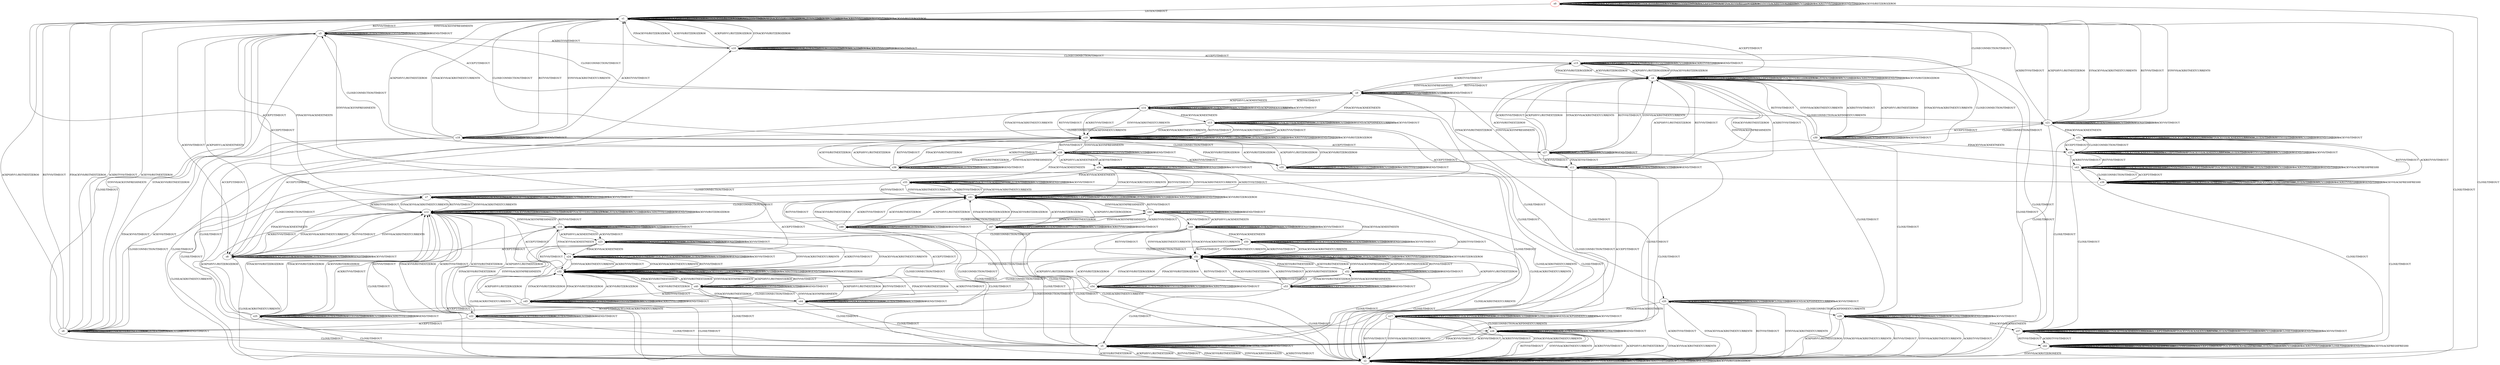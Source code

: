 digraph G {
label=""
s0 [color="red"]
s1
s2
s3
s4
s5
s6
s7
s8
s9
s10
s11
s12
s13
s14
s15
s16
s17
s18
s19
s20
s21
s22
s23
s24
s25
s26
s27
s28
s29
s30
s31
s32
s33
s34
s35
s36
s37
s38
s39
s40
s41
s42
s43
s44
s45
s46
s47
s48
s49
s50
s51
s52
s53
s54
s0 [label="s0"];
s0 -> s0[label="CLOSECONNECTION/TIMEOUT"]
s0 -> s0[label="ACKPSHVV1/RSTZEROZERO0"]
s0 -> s0[label="SYNACKVV0/RSTZEROZERO0"]
s0 -> s0[label="RSTVV0/TIMEOUT"]
s0 -> s0[label="ACCEPT/TIMEOUT"]
s0 -> s0[label="FINACKVV0/RSTZEROZERO0"]
s0 -> s1[label="LISTEN/TIMEOUT"]
s0 -> s0[label="SYNVV0/ACKRSTZERONEXT0"]
s0 -> s0[label="RCV/TIMEOUT"]
s0 -> s0[label="ACKRSTVV0/TIMEOUT"]
s0 -> s2[label="CLOSE/TIMEOUT"]
s0 -> s0[label="SEND/TIMEOUT"]
s0 -> s0[label="ACKVV0/RSTZEROZERO0"]
s1 [label="s1"];
s1 -> s1[label="CLOSECONNECTION/TIMEOUT"]
s1 -> s1[label="ACKPSHVV1/RSTZEROZERO0"]
s1 -> s1[label="SYNACKVV0/RSTZEROZERO0"]
s1 -> s1[label="RSTVV0/TIMEOUT"]
s1 -> s4[label="ACCEPT/TIMEOUT"]
s1 -> s1[label="FINACKVV0/RSTZEROZERO0"]
s1 -> s1[label="LISTEN/TIMEOUT"]
s1 -> s3[label="SYNVV0/ACKSYNFRESHNEXT0"]
s1 -> s1[label="RCV/TIMEOUT"]
s1 -> s1[label="ACKRSTVV0/TIMEOUT"]
s1 -> s2[label="CLOSE/TIMEOUT"]
s1 -> s1[label="SEND/TIMEOUT"]
s1 -> s1[label="ACKVV0/RSTZEROZERO0"]
s2 [label="s2"];
s2 -> s2[label="CLOSECONNECTION/TIMEOUT"]
s2 -> s2[label="ACKPSHVV1/RSTZEROZERO0"]
s2 -> s2[label="SYNACKVV0/RSTZEROZERO0"]
s2 -> s2[label="RSTVV0/TIMEOUT"]
s2 -> s2[label="ACCEPT/TIMEOUT"]
s2 -> s2[label="FINACKVV0/RSTZEROZERO0"]
s2 -> s2[label="LISTEN/TIMEOUT"]
s2 -> s2[label="SYNVV0/ACKRSTZERONEXT0"]
s2 -> s2[label="RCV/TIMEOUT"]
s2 -> s2[label="ACKRSTVV0/TIMEOUT"]
s2 -> s2[label="CLOSE/TIMEOUT"]
s2 -> s2[label="SEND/TIMEOUT"]
s2 -> s2[label="ACKVV0/RSTZEROZERO0"]
s3 [label="s3"];
s3 -> s3[label="CLOSECONNECTION/TIMEOUT"]
s3 -> s8[label="ACKPSHVV1/ACKNEXTNEXT0"]
s3 -> s6[label="SYNACKVV0/RSTNEXTZERO0"]
s3 -> s1[label="RSTVV0/TIMEOUT"]
s3 -> s9[label="ACCEPT/TIMEOUT"]
s3 -> s7[label="FINACKVV0/ACKNEXTNEXT0"]
s3 -> s3[label="LISTEN/TIMEOUT"]
s3 -> s3[label="SYNVV0/TIMEOUT"]
s3 -> s3[label="RCV/TIMEOUT"]
s3 -> s10[label="ACKRSTVV0/TIMEOUT"]
s3 -> s5[label="CLOSE/TIMEOUT"]
s3 -> s3[label="SEND/TIMEOUT"]
s3 -> s8[label="ACKVV0/TIMEOUT"]
s4 [label="s4"];
s4 -> s1[label="CLOSECONNECTION/TIMEOUT"]
s4 -> s4[label="ACKPSHVV1/RSTZEROZERO0"]
s4 -> s4[label="SYNACKVV0/RSTZEROZERO0"]
s4 -> s4[label="RSTVV0/TIMEOUT"]
s4 -> s4[label="ACCEPT/TIMEOUT"]
s4 -> s4[label="FINACKVV0/RSTZEROZERO0"]
s4 -> s4[label="LISTEN/TIMEOUT"]
s4 -> s9[label="SYNVV0/ACKSYNFRESHNEXT0"]
s4 -> s4[label="RCV/TIMEOUT"]
s4 -> s4[label="ACKRSTVV0/TIMEOUT"]
s4 -> s2[label="CLOSE/TIMEOUT"]
s4 -> s4[label="SEND/TIMEOUT"]
s4 -> s4[label="ACKVV0/RSTZEROZERO0"]
s5 [label="s5"];
s5 -> s5[label="CLOSECONNECTION/TIMEOUT"]
s5 -> s2[label="ACKPSHVV1/RSTNEXTZERO0"]
s5 -> s5[label="SYNACKVV0/RSTNEXTZERO0"]
s5 -> s2[label="RSTVV0/TIMEOUT"]
s5 -> s5[label="ACCEPT/TIMEOUT"]
s5 -> s2[label="FINACKVV0/RSTNEXTZERO0"]
s5 -> s5[label="LISTEN/TIMEOUT"]
s5 -> s2[label="SYNVV0/ACKRSTZERONEXT0"]
s5 -> s5[label="RCV/TIMEOUT"]
s5 -> s2[label="ACKRSTVV0/TIMEOUT"]
s5 -> s5[label="CLOSE/TIMEOUT"]
s5 -> s5[label="SEND/TIMEOUT"]
s5 -> s2[label="ACKVV0/RSTNEXTZERO0"]
s6 [label="s6"];
s6 -> s6[label="CLOSECONNECTION/TIMEOUT"]
s6 -> s1[label="ACKPSHVV1/RSTNEXTZERO0"]
s6 -> s6[label="SYNACKVV0/RSTNEXTZERO0"]
s6 -> s1[label="RSTVV0/TIMEOUT"]
s6 -> s11[label="ACCEPT/TIMEOUT"]
s6 -> s1[label="FINACKVV0/RSTNEXTZERO0"]
s6 -> s6[label="LISTEN/TIMEOUT"]
s6 -> s3[label="SYNVV0/ACKSYNFRESHNEXT0"]
s6 -> s6[label="RCV/TIMEOUT"]
s6 -> s1[label="ACKRSTVV0/TIMEOUT"]
s6 -> s5[label="CLOSE/TIMEOUT"]
s6 -> s6[label="SEND/TIMEOUT"]
s6 -> s1[label="ACKVV0/RSTNEXTZERO0"]
s7 [label="s7"];
s7 -> s7[label="CLOSECONNECTION/TIMEOUT"]
s7 -> s7[label="ACKPSHVV1/ACKNEXTNEXT0"]
s7 -> s12[label="SYNACKVV0/ACKRSTNEXTCURRENT0"]
s7 -> s12[label="RSTVV0/TIMEOUT"]
s7 -> s13[label="ACCEPT/TIMEOUT"]
s7 -> s7[label="FINACKVV0/ACKNEXTNEXT0"]
s7 -> s7[label="LISTEN/TIMEOUT"]
s7 -> s12[label="SYNVV0/ACKRSTNEXTCURRENT0"]
s7 -> s7[label="RCV/TIMEOUT"]
s7 -> s12[label="ACKRSTVV0/TIMEOUT"]
s7 -> s2[label="CLOSE/ACKRSTNEXTCURRENT0"]
s7 -> s7[label="SEND/TIMEOUT"]
s7 -> s7[label="ACKVV0/TIMEOUT"]
s8 [label="s8"];
s8 -> s8[label="CLOSECONNECTION/TIMEOUT"]
s8 -> s8[label="ACKPSHVV1/ACKNEXTNEXT0"]
s8 -> s12[label="SYNACKVV0/ACKRSTNEXTCURRENT0"]
s8 -> s12[label="RSTVV0/TIMEOUT"]
s8 -> s14[label="ACCEPT/TIMEOUT"]
s8 -> s7[label="FINACKVV0/ACKNEXTNEXT0"]
s8 -> s8[label="LISTEN/TIMEOUT"]
s8 -> s12[label="SYNVV0/ACKRSTNEXTCURRENT0"]
s8 -> s8[label="RCV/TIMEOUT"]
s8 -> s12[label="ACKRSTVV0/TIMEOUT"]
s8 -> s2[label="CLOSE/ACKRSTNEXTCURRENT0"]
s8 -> s8[label="SEND/TIMEOUT"]
s8 -> s8[label="ACKVV0/TIMEOUT"]
s9 [label="s9"];
s9 -> s3[label="CLOSECONNECTION/TIMEOUT"]
s9 -> s14[label="ACKPSHVV1/ACKNEXTNEXT0"]
s9 -> s11[label="SYNACKVV0/RSTNEXTZERO0"]
s9 -> s4[label="RSTVV0/TIMEOUT"]
s9 -> s9[label="ACCEPT/TIMEOUT"]
s9 -> s13[label="FINACKVV0/ACKNEXTNEXT0"]
s9 -> s9[label="LISTEN/TIMEOUT"]
s9 -> s9[label="SYNVV0/TIMEOUT"]
s9 -> s9[label="RCV/TIMEOUT"]
s9 -> s15[label="ACKRSTVV0/TIMEOUT"]
s9 -> s5[label="CLOSE/TIMEOUT"]
s9 -> s9[label="SEND/TIMEOUT"]
s9 -> s14[label="ACKVV0/TIMEOUT"]
s10 [label="s10"];
s10 -> s10[label="CLOSECONNECTION/TIMEOUT"]
s10 -> s1[label="ACKPSHVV1/RSTZEROZERO0"]
s10 -> s1[label="SYNACKVV0/RSTZEROZERO0"]
s10 -> s10[label="RSTVV0/TIMEOUT"]
s10 -> s15[label="ACCEPT/TIMEOUT"]
s10 -> s1[label="FINACKVV0/RSTZEROZERO0"]
s10 -> s10[label="LISTEN/TIMEOUT"]
s10 -> s10[label="SYNVV0/TIMEOUT"]
s10 -> s10[label="RCV/TIMEOUT"]
s10 -> s10[label="ACKRSTVV0/TIMEOUT"]
s10 -> s2[label="CLOSE/TIMEOUT"]
s10 -> s10[label="SEND/TIMEOUT"]
s10 -> s1[label="ACKVV0/RSTZEROZERO0"]
s11 [label="s11"];
s11 -> s6[label="CLOSECONNECTION/TIMEOUT"]
s11 -> s4[label="ACKPSHVV1/RSTNEXTZERO0"]
s11 -> s11[label="SYNACKVV0/RSTNEXTZERO0"]
s11 -> s4[label="RSTVV0/TIMEOUT"]
s11 -> s11[label="ACCEPT/TIMEOUT"]
s11 -> s4[label="FINACKVV0/RSTNEXTZERO0"]
s11 -> s11[label="LISTEN/TIMEOUT"]
s11 -> s9[label="SYNVV0/ACKSYNFRESHNEXT0"]
s11 -> s11[label="RCV/TIMEOUT"]
s11 -> s4[label="ACKRSTVV0/TIMEOUT"]
s11 -> s5[label="CLOSE/TIMEOUT"]
s11 -> s11[label="SEND/TIMEOUT"]
s11 -> s4[label="ACKVV0/RSTNEXTZERO0"]
s12 [label="s12"];
s12 -> s12[label="CLOSECONNECTION/TIMEOUT"]
s12 -> s12[label="ACKPSHVV1/RSTZEROZERO0"]
s12 -> s12[label="SYNACKVV0/RSTZEROZERO0"]
s12 -> s12[label="RSTVV0/TIMEOUT"]
s12 -> s1[label="ACCEPT/TIMEOUT"]
s12 -> s12[label="FINACKVV0/RSTZEROZERO0"]
s12 -> s12[label="LISTEN/TIMEOUT"]
s12 -> s16[label="SYNVV0/ACKSYNFRESHNEXT0"]
s12 -> s12[label="RCV/TIMEOUT"]
s12 -> s12[label="ACKRSTVV0/TIMEOUT"]
s12 -> s2[label="CLOSE/TIMEOUT"]
s12 -> s12[label="SEND/TIMEOUT"]
s12 -> s12[label="ACKVV0/RSTZEROZERO0"]
s13 [label="s13"];
s13 -> s18[label="CLOSECONNECTION/ACKFINNEXTCURRENT0"]
s13 -> s13[label="ACKPSHVV1/ACKNEXTNEXT0"]
s13 -> s19[label="SYNACKVV0/ACKRSTNEXTCURRENT0"]
s13 -> s19[label="RSTVV0/TIMEOUT"]
s13 -> s13[label="ACCEPT/TIMEOUT"]
s13 -> s13[label="FINACKVV0/ACKNEXTNEXT0"]
s13 -> s13[label="LISTEN/TIMEOUT"]
s13 -> s19[label="SYNVV0/ACKRSTNEXTCURRENT0"]
s13 -> s13[label="RCV/TIMEOUT"]
s13 -> s19[label="ACKRSTVV0/TIMEOUT"]
s13 -> s17[label="CLOSE/TIMEOUT"]
s13 -> s13[label="SEND/ACKPSHNEXTCURRENT1"]
s13 -> s13[label="ACKVV0/TIMEOUT"]
s14 [label="s14"];
s14 -> s21[label="CLOSECONNECTION/ACKFINNEXTCURRENT0"]
s14 -> s14[label="ACKPSHVV1/ACKNEXTNEXT0"]
s14 -> s19[label="SYNACKVV0/ACKRSTNEXTCURRENT0"]
s14 -> s19[label="RSTVV0/TIMEOUT"]
s14 -> s14[label="ACCEPT/TIMEOUT"]
s14 -> s13[label="FINACKVV0/ACKNEXTNEXT0"]
s14 -> s14[label="LISTEN/TIMEOUT"]
s14 -> s19[label="SYNVV0/ACKRSTNEXTCURRENT0"]
s14 -> s14[label="RCV/TIMEOUT"]
s14 -> s19[label="ACKRSTVV0/TIMEOUT"]
s14 -> s20[label="CLOSE/TIMEOUT"]
s14 -> s14[label="SEND/ACKPSHNEXTCURRENT1"]
s14 -> s14[label="ACKVV0/TIMEOUT"]
s15 [label="s15"];
s15 -> s10[label="CLOSECONNECTION/TIMEOUT"]
s15 -> s4[label="ACKPSHVV1/RSTZEROZERO0"]
s15 -> s4[label="SYNACKVV0/RSTZEROZERO0"]
s15 -> s15[label="RSTVV0/TIMEOUT"]
s15 -> s15[label="ACCEPT/TIMEOUT"]
s15 -> s4[label="FINACKVV0/RSTZEROZERO0"]
s15 -> s15[label="LISTEN/TIMEOUT"]
s15 -> s15[label="SYNVV0/TIMEOUT"]
s15 -> s15[label="RCV/TIMEOUT"]
s15 -> s15[label="ACKRSTVV0/TIMEOUT"]
s15 -> s2[label="CLOSE/TIMEOUT"]
s15 -> s15[label="SEND/TIMEOUT"]
s15 -> s4[label="ACKVV0/RSTZEROZERO0"]
s16 [label="s16"];
s16 -> s16[label="CLOSECONNECTION/TIMEOUT"]
s16 -> s23[label="ACKPSHVV1/ACKNEXTNEXT0"]
s16 -> s22[label="SYNACKVV0/RSTNEXTZERO0"]
s16 -> s12[label="RSTVV0/TIMEOUT"]
s16 -> s3[label="ACCEPT/TIMEOUT"]
s16 -> s24[label="FINACKVV0/ACKNEXTNEXT0"]
s16 -> s16[label="LISTEN/TIMEOUT"]
s16 -> s16[label="SYNVV0/TIMEOUT"]
s16 -> s16[label="RCV/TIMEOUT"]
s16 -> s25[label="ACKRSTVV0/TIMEOUT"]
s16 -> s5[label="CLOSE/TIMEOUT"]
s16 -> s16[label="SEND/TIMEOUT"]
s16 -> s23[label="ACKVV0/TIMEOUT"]
s17 [label="s17"];
s17 -> s26[label="CLOSECONNECTION/ACKFINNEXTCURRENT0"]
s17 -> s17[label="ACKPSHVV1/ACKNEXTNEXT0"]
s17 -> s2[label="SYNACKVV0/ACKRSTNEXTCURRENT0"]
s17 -> s2[label="RSTVV0/TIMEOUT"]
s17 -> s17[label="ACCEPT/TIMEOUT"]
s17 -> s17[label="FINACKVV0/ACKNEXTNEXT0"]
s17 -> s17[label="LISTEN/TIMEOUT"]
s17 -> s2[label="SYNVV0/ACKRSTNEXTCURRENT0"]
s17 -> s17[label="RCV/TIMEOUT"]
s17 -> s2[label="ACKRSTVV0/TIMEOUT"]
s17 -> s17[label="CLOSE/TIMEOUT"]
s17 -> s17[label="SEND/ACKPSHNEXTCURRENT1"]
s17 -> s17[label="ACKVV0/TIMEOUT"]
s18 [label="s18"];
s18 -> s18[label="CLOSECONNECTION/TIMEOUT"]
s18 -> s1[label="ACKPSHVV1/RSTNEXTZERO0"]
s18 -> s1[label="SYNACKVV0/ACKRSTNEXTCURRENT0"]
s18 -> s1[label="RSTVV0/TIMEOUT"]
s18 -> s27[label="ACCEPT/TIMEOUT"]
s18 -> s6[label="FINACKVV0/TIMEOUT"]
s18 -> s18[label="LISTEN/TIMEOUT"]
s18 -> s1[label="SYNVV0/ACKRSTNEXTCURRENT0"]
s18 -> s18[label="RCV/TIMEOUT"]
s18 -> s1[label="ACKRSTVV0/TIMEOUT"]
s18 -> s26[label="CLOSE/TIMEOUT"]
s18 -> s18[label="SEND/TIMEOUT"]
s18 -> s6[label="ACKVV0/TIMEOUT"]
s19 [label="s19"];
s19 -> s1[label="CLOSECONNECTION/TIMEOUT"]
s19 -> s19[label="ACKPSHVV1/RSTZEROZERO0"]
s19 -> s19[label="SYNACKVV0/RSTZEROZERO0"]
s19 -> s19[label="RSTVV0/TIMEOUT"]
s19 -> s19[label="ACCEPT/TIMEOUT"]
s19 -> s19[label="FINACKVV0/RSTZEROZERO0"]
s19 -> s19[label="LISTEN/TIMEOUT"]
s19 -> s28[label="SYNVV0/ACKSYNFRESHNEXT0"]
s19 -> s19[label="RCV/TIMEOUT"]
s19 -> s19[label="ACKRSTVV0/TIMEOUT"]
s19 -> s2[label="CLOSE/TIMEOUT"]
s19 -> s19[label="SEND/TIMEOUT"]
s19 -> s19[label="ACKVV0/RSTZEROZERO0"]
s20 [label="s20"];
s20 -> s29[label="CLOSECONNECTION/ACKFINNEXTCURRENT0"]
s20 -> s20[label="ACKPSHVV1/ACKNEXTNEXT0"]
s20 -> s2[label="SYNACKVV0/ACKRSTNEXTCURRENT0"]
s20 -> s2[label="RSTVV0/TIMEOUT"]
s20 -> s20[label="ACCEPT/TIMEOUT"]
s20 -> s17[label="FINACKVV0/ACKNEXTNEXT0"]
s20 -> s20[label="LISTEN/TIMEOUT"]
s20 -> s2[label="SYNVV0/ACKRSTNEXTCURRENT0"]
s20 -> s20[label="RCV/TIMEOUT"]
s20 -> s2[label="ACKRSTVV0/TIMEOUT"]
s20 -> s20[label="CLOSE/TIMEOUT"]
s20 -> s20[label="SEND/ACKPSHNEXTCURRENT1"]
s20 -> s20[label="ACKVV0/TIMEOUT"]
s21 [label="s21"];
s21 -> s21[label="CLOSECONNECTION/TIMEOUT"]
s21 -> s1[label="ACKPSHVV1/RSTNEXTZERO0"]
s21 -> s1[label="SYNACKVV0/ACKRSTNEXTCURRENT0"]
s21 -> s1[label="RSTVV0/TIMEOUT"]
s21 -> s30[label="ACCEPT/TIMEOUT"]
s21 -> s31[label="FINACKVV0/ACKNEXTNEXT0"]
s21 -> s21[label="LISTEN/TIMEOUT"]
s21 -> s1[label="SYNVV0/ACKRSTNEXTCURRENT0"]
s21 -> s21[label="RCV/TIMEOUT"]
s21 -> s1[label="ACKRSTVV0/TIMEOUT"]
s21 -> s29[label="CLOSE/TIMEOUT"]
s21 -> s21[label="SEND/TIMEOUT"]
s21 -> s21[label="ACKVV0/TIMEOUT"]
s22 [label="s22"];
s22 -> s22[label="CLOSECONNECTION/TIMEOUT"]
s22 -> s12[label="ACKPSHVV1/RSTNEXTZERO0"]
s22 -> s22[label="SYNACKVV0/RSTNEXTZERO0"]
s22 -> s12[label="RSTVV0/TIMEOUT"]
s22 -> s6[label="ACCEPT/TIMEOUT"]
s22 -> s12[label="FINACKVV0/RSTNEXTZERO0"]
s22 -> s22[label="LISTEN/TIMEOUT"]
s22 -> s16[label="SYNVV0/ACKSYNFRESHNEXT0"]
s22 -> s22[label="RCV/TIMEOUT"]
s22 -> s12[label="ACKRSTVV0/TIMEOUT"]
s22 -> s5[label="CLOSE/TIMEOUT"]
s22 -> s22[label="SEND/TIMEOUT"]
s22 -> s12[label="ACKVV0/RSTNEXTZERO0"]
s23 [label="s23"];
s23 -> s23[label="CLOSECONNECTION/TIMEOUT"]
s23 -> s23[label="ACKPSHVV1/ACKNEXTNEXT0"]
s23 -> s32[label="SYNACKVV0/ACKRSTNEXTCURRENT0"]
s23 -> s32[label="RSTVV0/TIMEOUT"]
s23 -> s8[label="ACCEPT/TIMEOUT"]
s23 -> s24[label="FINACKVV0/ACKNEXTNEXT0"]
s23 -> s23[label="LISTEN/TIMEOUT"]
s23 -> s32[label="SYNVV0/ACKRSTNEXTCURRENT0"]
s23 -> s23[label="RCV/TIMEOUT"]
s23 -> s32[label="ACKRSTVV0/TIMEOUT"]
s23 -> s2[label="CLOSE/ACKRSTNEXTCURRENT0"]
s23 -> s23[label="SEND/TIMEOUT"]
s23 -> s23[label="ACKVV0/TIMEOUT"]
s24 [label="s24"];
s24 -> s24[label="CLOSECONNECTION/TIMEOUT"]
s24 -> s24[label="ACKPSHVV1/ACKNEXTNEXT0"]
s24 -> s32[label="SYNACKVV0/ACKRSTNEXTCURRENT0"]
s24 -> s32[label="RSTVV0/TIMEOUT"]
s24 -> s7[label="ACCEPT/TIMEOUT"]
s24 -> s24[label="FINACKVV0/ACKNEXTNEXT0"]
s24 -> s24[label="LISTEN/TIMEOUT"]
s24 -> s32[label="SYNVV0/ACKRSTNEXTCURRENT0"]
s24 -> s24[label="RCV/TIMEOUT"]
s24 -> s32[label="ACKRSTVV0/TIMEOUT"]
s24 -> s2[label="CLOSE/ACKRSTNEXTCURRENT0"]
s24 -> s24[label="SEND/TIMEOUT"]
s24 -> s24[label="ACKVV0/TIMEOUT"]
s25 [label="s25"];
s25 -> s25[label="CLOSECONNECTION/TIMEOUT"]
s25 -> s12[label="ACKPSHVV1/RSTZEROZERO0"]
s25 -> s12[label="SYNACKVV0/RSTZEROZERO0"]
s25 -> s25[label="RSTVV0/TIMEOUT"]
s25 -> s10[label="ACCEPT/TIMEOUT"]
s25 -> s12[label="FINACKVV0/RSTZEROZERO0"]
s25 -> s25[label="LISTEN/TIMEOUT"]
s25 -> s25[label="SYNVV0/TIMEOUT"]
s25 -> s25[label="RCV/TIMEOUT"]
s25 -> s25[label="ACKRSTVV0/TIMEOUT"]
s25 -> s2[label="CLOSE/TIMEOUT"]
s25 -> s25[label="SEND/TIMEOUT"]
s25 -> s12[label="ACKVV0/RSTZEROZERO0"]
s26 [label="s26"];
s26 -> s26[label="CLOSECONNECTION/TIMEOUT"]
s26 -> s2[label="ACKPSHVV1/RSTNEXTZERO0"]
s26 -> s2[label="SYNACKVV0/ACKRSTNEXTCURRENT0"]
s26 -> s2[label="RSTVV0/TIMEOUT"]
s26 -> s26[label="ACCEPT/TIMEOUT"]
s26 -> s5[label="FINACKVV0/TIMEOUT"]
s26 -> s26[label="LISTEN/TIMEOUT"]
s26 -> s2[label="SYNVV0/ACKRSTNEXTCURRENT0"]
s26 -> s26[label="RCV/TIMEOUT"]
s26 -> s2[label="ACKRSTVV0/TIMEOUT"]
s26 -> s26[label="CLOSE/TIMEOUT"]
s26 -> s26[label="SEND/TIMEOUT"]
s26 -> s5[label="ACKVV0/TIMEOUT"]
s27 [label="s27"];
s27 -> s18[label="CLOSECONNECTION/TIMEOUT"]
s27 -> s4[label="ACKPSHVV1/RSTNEXTZERO0"]
s27 -> s4[label="SYNACKVV0/ACKRSTNEXTCURRENT0"]
s27 -> s4[label="RSTVV0/TIMEOUT"]
s27 -> s27[label="ACCEPT/TIMEOUT"]
s27 -> s11[label="FINACKVV0/TIMEOUT"]
s27 -> s27[label="LISTEN/TIMEOUT"]
s27 -> s4[label="SYNVV0/ACKRSTNEXTCURRENT0"]
s27 -> s27[label="RCV/TIMEOUT"]
s27 -> s4[label="ACKRSTVV0/TIMEOUT"]
s27 -> s26[label="CLOSE/TIMEOUT"]
s27 -> s27[label="SEND/TIMEOUT"]
s27 -> s11[label="ACKVV0/TIMEOUT"]
s28 [label="s28"];
s28 -> s3[label="CLOSECONNECTION/TIMEOUT"]
s28 -> s34[label="ACKPSHVV1/ACKNEXTNEXT0"]
s28 -> s36[label="SYNACKVV0/RSTNEXTZERO0"]
s28 -> s19[label="RSTVV0/TIMEOUT"]
s28 -> s28[label="ACCEPT/TIMEOUT"]
s28 -> s33[label="FINACKVV0/ACKNEXTNEXT0"]
s28 -> s28[label="LISTEN/TIMEOUT"]
s28 -> s28[label="SYNVV0/TIMEOUT"]
s28 -> s28[label="RCV/TIMEOUT"]
s28 -> s35[label="ACKRSTVV0/TIMEOUT"]
s28 -> s5[label="CLOSE/TIMEOUT"]
s28 -> s28[label="SEND/TIMEOUT"]
s28 -> s34[label="ACKVV0/TIMEOUT"]
s29 [label="s29"];
s29 -> s29[label="CLOSECONNECTION/TIMEOUT"]
s29 -> s2[label="ACKPSHVV1/RSTNEXTZERO0"]
s29 -> s2[label="SYNACKVV0/ACKRSTNEXTCURRENT0"]
s29 -> s2[label="RSTVV0/TIMEOUT"]
s29 -> s29[label="ACCEPT/TIMEOUT"]
s29 -> s37[label="FINACKVV0/ACKNEXTNEXT0"]
s29 -> s29[label="LISTEN/TIMEOUT"]
s29 -> s2[label="SYNVV0/ACKRSTNEXTCURRENT0"]
s29 -> s29[label="RCV/TIMEOUT"]
s29 -> s2[label="ACKRSTVV0/TIMEOUT"]
s29 -> s29[label="CLOSE/TIMEOUT"]
s29 -> s29[label="SEND/TIMEOUT"]
s29 -> s29[label="ACKVV0/TIMEOUT"]
s30 [label="s30"];
s30 -> s21[label="CLOSECONNECTION/TIMEOUT"]
s30 -> s4[label="ACKPSHVV1/RSTNEXTZERO0"]
s30 -> s4[label="SYNACKVV0/ACKRSTNEXTCURRENT0"]
s30 -> s4[label="RSTVV0/TIMEOUT"]
s30 -> s30[label="ACCEPT/TIMEOUT"]
s30 -> s38[label="FINACKVV0/ACKNEXTNEXT0"]
s30 -> s30[label="LISTEN/TIMEOUT"]
s30 -> s4[label="SYNVV0/ACKRSTNEXTCURRENT0"]
s30 -> s30[label="RCV/TIMEOUT"]
s30 -> s4[label="ACKRSTVV0/TIMEOUT"]
s30 -> s29[label="CLOSE/TIMEOUT"]
s30 -> s30[label="SEND/TIMEOUT"]
s30 -> s30[label="ACKVV0/TIMEOUT"]
s31 [label="s31"];
s31 -> s31[label="CLOSECONNECTION/TIMEOUT"]
s31 -> s31[label="ACKPSHVV1/ACKNEXTCURRENT0"]
s31 -> s31[label="SYNACKVV0/ACKNEXTCURRENT0"]
s31 -> s39[label="RSTVV0/TIMEOUT"]
s31 -> s38[label="ACCEPT/TIMEOUT"]
s31 -> s31[label="FINACKVV0/ACKNEXTCURRENT0"]
s31 -> s31[label="LISTEN/TIMEOUT"]
s31 -> s31[label="SYNVV0/TIMEOUT"]
s31 -> s31[label="RCV/TIMEOUT"]
s31 -> s39[label="ACKRSTVV0/TIMEOUT"]
s31 -> s37[label="CLOSE/TIMEOUT"]
s31 -> s31[label="SEND/TIMEOUT"]
s31 -> s31[label="ACKVV0/TIMEOUT"]
s32 [label="s32"];
s32 -> s32[label="CLOSECONNECTION/TIMEOUT"]
s32 -> s32[label="ACKPSHVV1/RSTZEROZERO0"]
s32 -> s32[label="SYNACKVV0/RSTZEROZERO0"]
s32 -> s32[label="RSTVV0/TIMEOUT"]
s32 -> s12[label="ACCEPT/TIMEOUT"]
s32 -> s32[label="FINACKVV0/RSTZEROZERO0"]
s32 -> s32[label="LISTEN/TIMEOUT"]
s32 -> s40[label="SYNVV0/ACKSYNFRESHNEXT0"]
s32 -> s32[label="RCV/TIMEOUT"]
s32 -> s32[label="ACKRSTVV0/TIMEOUT"]
s32 -> s2[label="CLOSE/TIMEOUT"]
s32 -> s32[label="SEND/TIMEOUT"]
s32 -> s32[label="ACKVV0/RSTZEROZERO0"]
s33 [label="s33"];
s33 -> s7[label="CLOSECONNECTION/TIMEOUT"]
s33 -> s33[label="ACKPSHVV1/ACKNEXTNEXT0"]
s33 -> s41[label="SYNACKVV0/ACKRSTNEXTCURRENT0"]
s33 -> s41[label="RSTVV0/TIMEOUT"]
s33 -> s33[label="ACCEPT/TIMEOUT"]
s33 -> s33[label="FINACKVV0/ACKNEXTNEXT0"]
s33 -> s33[label="LISTEN/TIMEOUT"]
s33 -> s41[label="SYNVV0/ACKRSTNEXTCURRENT0"]
s33 -> s33[label="RCV/TIMEOUT"]
s33 -> s41[label="ACKRSTVV0/TIMEOUT"]
s33 -> s2[label="CLOSE/ACKRSTNEXTCURRENT0"]
s33 -> s33[label="SEND/TIMEOUT"]
s33 -> s33[label="ACKVV0/TIMEOUT"]
s34 [label="s34"];
s34 -> s8[label="CLOSECONNECTION/TIMEOUT"]
s34 -> s34[label="ACKPSHVV1/ACKNEXTNEXT0"]
s34 -> s41[label="SYNACKVV0/ACKRSTNEXTCURRENT0"]
s34 -> s41[label="RSTVV0/TIMEOUT"]
s34 -> s34[label="ACCEPT/TIMEOUT"]
s34 -> s33[label="FINACKVV0/ACKNEXTNEXT0"]
s34 -> s34[label="LISTEN/TIMEOUT"]
s34 -> s41[label="SYNVV0/ACKRSTNEXTCURRENT0"]
s34 -> s34[label="RCV/TIMEOUT"]
s34 -> s41[label="ACKRSTVV0/TIMEOUT"]
s34 -> s2[label="CLOSE/ACKRSTNEXTCURRENT0"]
s34 -> s34[label="SEND/TIMEOUT"]
s34 -> s34[label="ACKVV0/TIMEOUT"]
s35 [label="s35"];
s35 -> s10[label="CLOSECONNECTION/TIMEOUT"]
s35 -> s19[label="ACKPSHVV1/RSTZEROZERO0"]
s35 -> s19[label="SYNACKVV0/RSTZEROZERO0"]
s35 -> s35[label="RSTVV0/TIMEOUT"]
s35 -> s35[label="ACCEPT/TIMEOUT"]
s35 -> s19[label="FINACKVV0/RSTZEROZERO0"]
s35 -> s35[label="LISTEN/TIMEOUT"]
s35 -> s35[label="SYNVV0/TIMEOUT"]
s35 -> s35[label="RCV/TIMEOUT"]
s35 -> s35[label="ACKRSTVV0/TIMEOUT"]
s35 -> s2[label="CLOSE/TIMEOUT"]
s35 -> s35[label="SEND/TIMEOUT"]
s35 -> s19[label="ACKVV0/RSTZEROZERO0"]
s36 [label="s36"];
s36 -> s6[label="CLOSECONNECTION/TIMEOUT"]
s36 -> s19[label="ACKPSHVV1/RSTNEXTZERO0"]
s36 -> s36[label="SYNACKVV0/RSTNEXTZERO0"]
s36 -> s19[label="RSTVV0/TIMEOUT"]
s36 -> s36[label="ACCEPT/TIMEOUT"]
s36 -> s19[label="FINACKVV0/RSTNEXTZERO0"]
s36 -> s36[label="LISTEN/TIMEOUT"]
s36 -> s28[label="SYNVV0/ACKSYNFRESHNEXT0"]
s36 -> s36[label="RCV/TIMEOUT"]
s36 -> s19[label="ACKRSTVV0/TIMEOUT"]
s36 -> s5[label="CLOSE/TIMEOUT"]
s36 -> s36[label="SEND/TIMEOUT"]
s36 -> s19[label="ACKVV0/RSTNEXTZERO0"]
s37 [label="s37"];
s37 -> s37[label="CLOSECONNECTION/TIMEOUT"]
s37 -> s37[label="ACKPSHVV1/ACKNEXTCURRENT0"]
s37 -> s37[label="SYNACKVV0/ACKNEXTCURRENT0"]
s37 -> s42[label="RSTVV0/TIMEOUT"]
s37 -> s37[label="ACCEPT/TIMEOUT"]
s37 -> s37[label="FINACKVV0/ACKNEXTCURRENT0"]
s37 -> s37[label="LISTEN/TIMEOUT"]
s37 -> s37[label="SYNVV0/TIMEOUT"]
s37 -> s37[label="RCV/TIMEOUT"]
s37 -> s42[label="ACKRSTVV0/TIMEOUT"]
s37 -> s37[label="CLOSE/TIMEOUT"]
s37 -> s37[label="SEND/TIMEOUT"]
s37 -> s37[label="ACKVV0/TIMEOUT"]
s38 [label="s38"];
s38 -> s31[label="CLOSECONNECTION/TIMEOUT"]
s38 -> s38[label="ACKPSHVV1/ACKNEXTCURRENT0"]
s38 -> s38[label="SYNACKVV0/ACKNEXTCURRENT0"]
s38 -> s43[label="RSTVV0/TIMEOUT"]
s38 -> s38[label="ACCEPT/TIMEOUT"]
s38 -> s38[label="FINACKVV0/ACKNEXTCURRENT0"]
s38 -> s38[label="LISTEN/TIMEOUT"]
s38 -> s38[label="SYNVV0/TIMEOUT"]
s38 -> s38[label="RCV/TIMEOUT"]
s38 -> s43[label="ACKRSTVV0/TIMEOUT"]
s38 -> s37[label="CLOSE/TIMEOUT"]
s38 -> s38[label="SEND/TIMEOUT"]
s38 -> s38[label="ACKVV0/TIMEOUT"]
s39 [label="s39"];
s39 -> s39[label="CLOSECONNECTION/TIMEOUT"]
s39 -> s39[label="ACKPSHVV1/ACKFRESHFRESH0"]
s39 -> s39[label="SYNACKVV0/ACKFRESHFRESH0"]
s39 -> s39[label="RSTVV0/TIMEOUT"]
s39 -> s43[label="ACCEPT/TIMEOUT"]
s39 -> s39[label="FINACKVV0/ACKFRESHFRESH0"]
s39 -> s39[label="LISTEN/TIMEOUT"]
s39 -> s3[label="SYNVV0/ACKSYNFRESHNEXT0"]
s39 -> s39[label="RCV/TIMEOUT"]
s39 -> s39[label="ACKRSTVV0/TIMEOUT"]
s39 -> s42[label="CLOSE/TIMEOUT"]
s39 -> s39[label="SEND/TIMEOUT"]
s39 -> s39[label="ACKVV0/ACKFRESHFRESH0"]
s40 [label="s40"];
s40 -> s40[label="CLOSECONNECTION/TIMEOUT"]
s40 -> s32[label="ACKPSHVV1/RSTNEXTZERO0"]
s40 -> s44[label="SYNACKVV0/RSTNEXTZERO0"]
s40 -> s32[label="RSTVV0/TIMEOUT"]
s40 -> s16[label="ACCEPT/TIMEOUT"]
s40 -> s32[label="FINACKVV0/RSTNEXTZERO0"]
s40 -> s40[label="LISTEN/TIMEOUT"]
s40 -> s40[label="SYNVV0/TIMEOUT"]
s40 -> s40[label="RCV/TIMEOUT"]
s40 -> s45[label="ACKRSTVV0/TIMEOUT"]
s40 -> s5[label="CLOSE/TIMEOUT"]
s40 -> s40[label="SEND/TIMEOUT"]
s40 -> s32[label="ACKVV0/RSTNEXTZERO0"]
s41 [label="s41"];
s41 -> s12[label="CLOSECONNECTION/TIMEOUT"]
s41 -> s41[label="ACKPSHVV1/RSTZEROZERO0"]
s41 -> s41[label="SYNACKVV0/RSTZEROZERO0"]
s41 -> s41[label="RSTVV0/TIMEOUT"]
s41 -> s41[label="ACCEPT/TIMEOUT"]
s41 -> s41[label="FINACKVV0/RSTZEROZERO0"]
s41 -> s41[label="LISTEN/TIMEOUT"]
s41 -> s46[label="SYNVV0/ACKSYNFRESHNEXT0"]
s41 -> s41[label="RCV/TIMEOUT"]
s41 -> s41[label="ACKRSTVV0/TIMEOUT"]
s41 -> s2[label="CLOSE/TIMEOUT"]
s41 -> s41[label="SEND/TIMEOUT"]
s41 -> s41[label="ACKVV0/RSTZEROZERO0"]
s42 [label="s42"];
s42 -> s42[label="CLOSECONNECTION/TIMEOUT"]
s42 -> s42[label="ACKPSHVV1/ACKFRESHFRESH0"]
s42 -> s42[label="SYNACKVV0/ACKFRESHFRESH0"]
s42 -> s42[label="RSTVV0/TIMEOUT"]
s42 -> s42[label="ACCEPT/TIMEOUT"]
s42 -> s42[label="FINACKVV0/ACKFRESHFRESH0"]
s42 -> s42[label="LISTEN/TIMEOUT"]
s42 -> s2[label="SYNVV0/ACKRSTZERONEXT0"]
s42 -> s42[label="RCV/TIMEOUT"]
s42 -> s42[label="ACKRSTVV0/TIMEOUT"]
s42 -> s42[label="CLOSE/TIMEOUT"]
s42 -> s42[label="SEND/TIMEOUT"]
s42 -> s42[label="ACKVV0/ACKFRESHFRESH0"]
s43 [label="s43"];
s43 -> s39[label="CLOSECONNECTION/TIMEOUT"]
s43 -> s43[label="ACKPSHVV1/ACKFRESHFRESH0"]
s43 -> s43[label="SYNACKVV0/ACKFRESHFRESH0"]
s43 -> s43[label="RSTVV0/TIMEOUT"]
s43 -> s43[label="ACCEPT/TIMEOUT"]
s43 -> s43[label="FINACKVV0/ACKFRESHFRESH0"]
s43 -> s43[label="LISTEN/TIMEOUT"]
s43 -> s9[label="SYNVV0/ACKSYNFRESHNEXT0"]
s43 -> s43[label="RCV/TIMEOUT"]
s43 -> s43[label="ACKRSTVV0/TIMEOUT"]
s43 -> s42[label="CLOSE/TIMEOUT"]
s43 -> s43[label="SEND/TIMEOUT"]
s43 -> s43[label="ACKVV0/ACKFRESHFRESH0"]
s44 [label="s44"];
s44 -> s44[label="CLOSECONNECTION/TIMEOUT"]
s44 -> s32[label="ACKPSHVV1/RSTNEXTZERO0"]
s44 -> s44[label="SYNACKVV0/RSTNEXTZERO0"]
s44 -> s32[label="RSTVV0/TIMEOUT"]
s44 -> s22[label="ACCEPT/TIMEOUT"]
s44 -> s32[label="FINACKVV0/RSTNEXTZERO0"]
s44 -> s44[label="LISTEN/TIMEOUT"]
s44 -> s40[label="SYNVV0/ACKSYNFRESHNEXT0"]
s44 -> s44[label="RCV/TIMEOUT"]
s44 -> s32[label="ACKRSTVV0/TIMEOUT"]
s44 -> s5[label="CLOSE/TIMEOUT"]
s44 -> s44[label="SEND/TIMEOUT"]
s44 -> s32[label="ACKVV0/RSTNEXTZERO0"]
s45 [label="s45"];
s45 -> s45[label="CLOSECONNECTION/TIMEOUT"]
s45 -> s32[label="ACKPSHVV1/RSTZEROZERO0"]
s45 -> s32[label="SYNACKVV0/RSTZEROZERO0"]
s45 -> s45[label="RSTVV0/TIMEOUT"]
s45 -> s25[label="ACCEPT/TIMEOUT"]
s45 -> s32[label="FINACKVV0/RSTZEROZERO0"]
s45 -> s45[label="LISTEN/TIMEOUT"]
s45 -> s45[label="SYNVV0/TIMEOUT"]
s45 -> s45[label="RCV/TIMEOUT"]
s45 -> s45[label="ACKRSTVV0/TIMEOUT"]
s45 -> s2[label="CLOSE/TIMEOUT"]
s45 -> s45[label="SEND/TIMEOUT"]
s45 -> s32[label="ACKVV0/RSTZEROZERO0"]
s46 [label="s46"];
s46 -> s16[label="CLOSECONNECTION/TIMEOUT"]
s46 -> s48[label="ACKPSHVV1/ACKNEXTNEXT0"]
s46 -> s49[label="SYNACKVV0/RSTNEXTZERO0"]
s46 -> s41[label="RSTVV0/TIMEOUT"]
s46 -> s46[label="ACCEPT/TIMEOUT"]
s46 -> s50[label="FINACKVV0/ACKNEXTNEXT0"]
s46 -> s46[label="LISTEN/TIMEOUT"]
s46 -> s46[label="SYNVV0/TIMEOUT"]
s46 -> s46[label="RCV/TIMEOUT"]
s46 -> s47[label="ACKRSTVV0/TIMEOUT"]
s46 -> s5[label="CLOSE/TIMEOUT"]
s46 -> s46[label="SEND/TIMEOUT"]
s46 -> s48[label="ACKVV0/TIMEOUT"]
s47 [label="s47"];
s47 -> s25[label="CLOSECONNECTION/TIMEOUT"]
s47 -> s41[label="ACKPSHVV1/RSTZEROZERO0"]
s47 -> s41[label="SYNACKVV0/RSTZEROZERO0"]
s47 -> s47[label="RSTVV0/TIMEOUT"]
s47 -> s47[label="ACCEPT/TIMEOUT"]
s47 -> s41[label="FINACKVV0/RSTZEROZERO0"]
s47 -> s47[label="LISTEN/TIMEOUT"]
s47 -> s47[label="SYNVV0/TIMEOUT"]
s47 -> s47[label="RCV/TIMEOUT"]
s47 -> s47[label="ACKRSTVV0/TIMEOUT"]
s47 -> s2[label="CLOSE/TIMEOUT"]
s47 -> s47[label="SEND/TIMEOUT"]
s47 -> s41[label="ACKVV0/RSTZEROZERO0"]
s48 [label="s48"];
s48 -> s23[label="CLOSECONNECTION/TIMEOUT"]
s48 -> s48[label="ACKPSHVV1/ACKNEXTNEXT0"]
s48 -> s51[label="SYNACKVV0/ACKRSTNEXTCURRENT0"]
s48 -> s51[label="RSTVV0/TIMEOUT"]
s48 -> s48[label="ACCEPT/TIMEOUT"]
s48 -> s50[label="FINACKVV0/ACKNEXTNEXT0"]
s48 -> s48[label="LISTEN/TIMEOUT"]
s48 -> s51[label="SYNVV0/ACKRSTNEXTCURRENT0"]
s48 -> s48[label="RCV/TIMEOUT"]
s48 -> s51[label="ACKRSTVV0/TIMEOUT"]
s48 -> s2[label="CLOSE/ACKRSTNEXTCURRENT0"]
s48 -> s48[label="SEND/TIMEOUT"]
s48 -> s48[label="ACKVV0/TIMEOUT"]
s49 [label="s49"];
s49 -> s22[label="CLOSECONNECTION/TIMEOUT"]
s49 -> s41[label="ACKPSHVV1/RSTNEXTZERO0"]
s49 -> s49[label="SYNACKVV0/RSTNEXTZERO0"]
s49 -> s41[label="RSTVV0/TIMEOUT"]
s49 -> s49[label="ACCEPT/TIMEOUT"]
s49 -> s41[label="FINACKVV0/RSTNEXTZERO0"]
s49 -> s49[label="LISTEN/TIMEOUT"]
s49 -> s46[label="SYNVV0/ACKSYNFRESHNEXT0"]
s49 -> s49[label="RCV/TIMEOUT"]
s49 -> s41[label="ACKRSTVV0/TIMEOUT"]
s49 -> s5[label="CLOSE/TIMEOUT"]
s49 -> s49[label="SEND/TIMEOUT"]
s49 -> s41[label="ACKVV0/RSTNEXTZERO0"]
s50 [label="s50"];
s50 -> s24[label="CLOSECONNECTION/TIMEOUT"]
s50 -> s50[label="ACKPSHVV1/ACKNEXTNEXT0"]
s50 -> s51[label="SYNACKVV0/ACKRSTNEXTCURRENT0"]
s50 -> s51[label="RSTVV0/TIMEOUT"]
s50 -> s50[label="ACCEPT/TIMEOUT"]
s50 -> s50[label="FINACKVV0/ACKNEXTNEXT0"]
s50 -> s50[label="LISTEN/TIMEOUT"]
s50 -> s51[label="SYNVV0/ACKRSTNEXTCURRENT0"]
s50 -> s50[label="RCV/TIMEOUT"]
s50 -> s51[label="ACKRSTVV0/TIMEOUT"]
s50 -> s2[label="CLOSE/ACKRSTNEXTCURRENT0"]
s50 -> s50[label="SEND/TIMEOUT"]
s50 -> s50[label="ACKVV0/TIMEOUT"]
s51 [label="s51"];
s51 -> s32[label="CLOSECONNECTION/TIMEOUT"]
s51 -> s51[label="ACKPSHVV1/RSTZEROZERO0"]
s51 -> s51[label="SYNACKVV0/RSTZEROZERO0"]
s51 -> s51[label="RSTVV0/TIMEOUT"]
s51 -> s51[label="ACCEPT/TIMEOUT"]
s51 -> s51[label="FINACKVV0/RSTZEROZERO0"]
s51 -> s51[label="LISTEN/TIMEOUT"]
s51 -> s52[label="SYNVV0/ACKSYNFRESHNEXT0"]
s51 -> s51[label="RCV/TIMEOUT"]
s51 -> s51[label="ACKRSTVV0/TIMEOUT"]
s51 -> s2[label="CLOSE/TIMEOUT"]
s51 -> s51[label="SEND/TIMEOUT"]
s51 -> s51[label="ACKVV0/RSTZEROZERO0"]
s52 [label="s52"];
s52 -> s40[label="CLOSECONNECTION/TIMEOUT"]
s52 -> s51[label="ACKPSHVV1/RSTNEXTZERO0"]
s52 -> s53[label="SYNACKVV0/RSTNEXTZERO0"]
s52 -> s51[label="RSTVV0/TIMEOUT"]
s52 -> s52[label="ACCEPT/TIMEOUT"]
s52 -> s51[label="FINACKVV0/RSTNEXTZERO0"]
s52 -> s52[label="LISTEN/TIMEOUT"]
s52 -> s52[label="SYNVV0/TIMEOUT"]
s52 -> s52[label="RCV/TIMEOUT"]
s52 -> s54[label="ACKRSTVV0/TIMEOUT"]
s52 -> s5[label="CLOSE/TIMEOUT"]
s52 -> s52[label="SEND/TIMEOUT"]
s52 -> s51[label="ACKVV0/RSTNEXTZERO0"]
s53 [label="s53"];
s53 -> s44[label="CLOSECONNECTION/TIMEOUT"]
s53 -> s51[label="ACKPSHVV1/RSTNEXTZERO0"]
s53 -> s53[label="SYNACKVV0/RSTNEXTZERO0"]
s53 -> s51[label="RSTVV0/TIMEOUT"]
s53 -> s53[label="ACCEPT/TIMEOUT"]
s53 -> s51[label="FINACKVV0/RSTNEXTZERO0"]
s53 -> s53[label="LISTEN/TIMEOUT"]
s53 -> s52[label="SYNVV0/ACKSYNFRESHNEXT0"]
s53 -> s53[label="RCV/TIMEOUT"]
s53 -> s51[label="ACKRSTVV0/TIMEOUT"]
s53 -> s5[label="CLOSE/TIMEOUT"]
s53 -> s53[label="SEND/TIMEOUT"]
s53 -> s51[label="ACKVV0/RSTNEXTZERO0"]
s54 [label="s54"];
s54 -> s45[label="CLOSECONNECTION/TIMEOUT"]
s54 -> s51[label="ACKPSHVV1/RSTZEROZERO0"]
s54 -> s51[label="SYNACKVV0/RSTZEROZERO0"]
s54 -> s54[label="RSTVV0/TIMEOUT"]
s54 -> s54[label="ACCEPT/TIMEOUT"]
s54 -> s51[label="FINACKVV0/RSTZEROZERO0"]
s54 -> s54[label="LISTEN/TIMEOUT"]
s54 -> s54[label="SYNVV0/TIMEOUT"]
s54 -> s54[label="RCV/TIMEOUT"]
s54 -> s54[label="ACKRSTVV0/TIMEOUT"]
s54 -> s2[label="CLOSE/TIMEOUT"]
s54 -> s54[label="SEND/TIMEOUT"]
s54 -> s51[label="ACKVV0/RSTZEROZERO0"]
}
